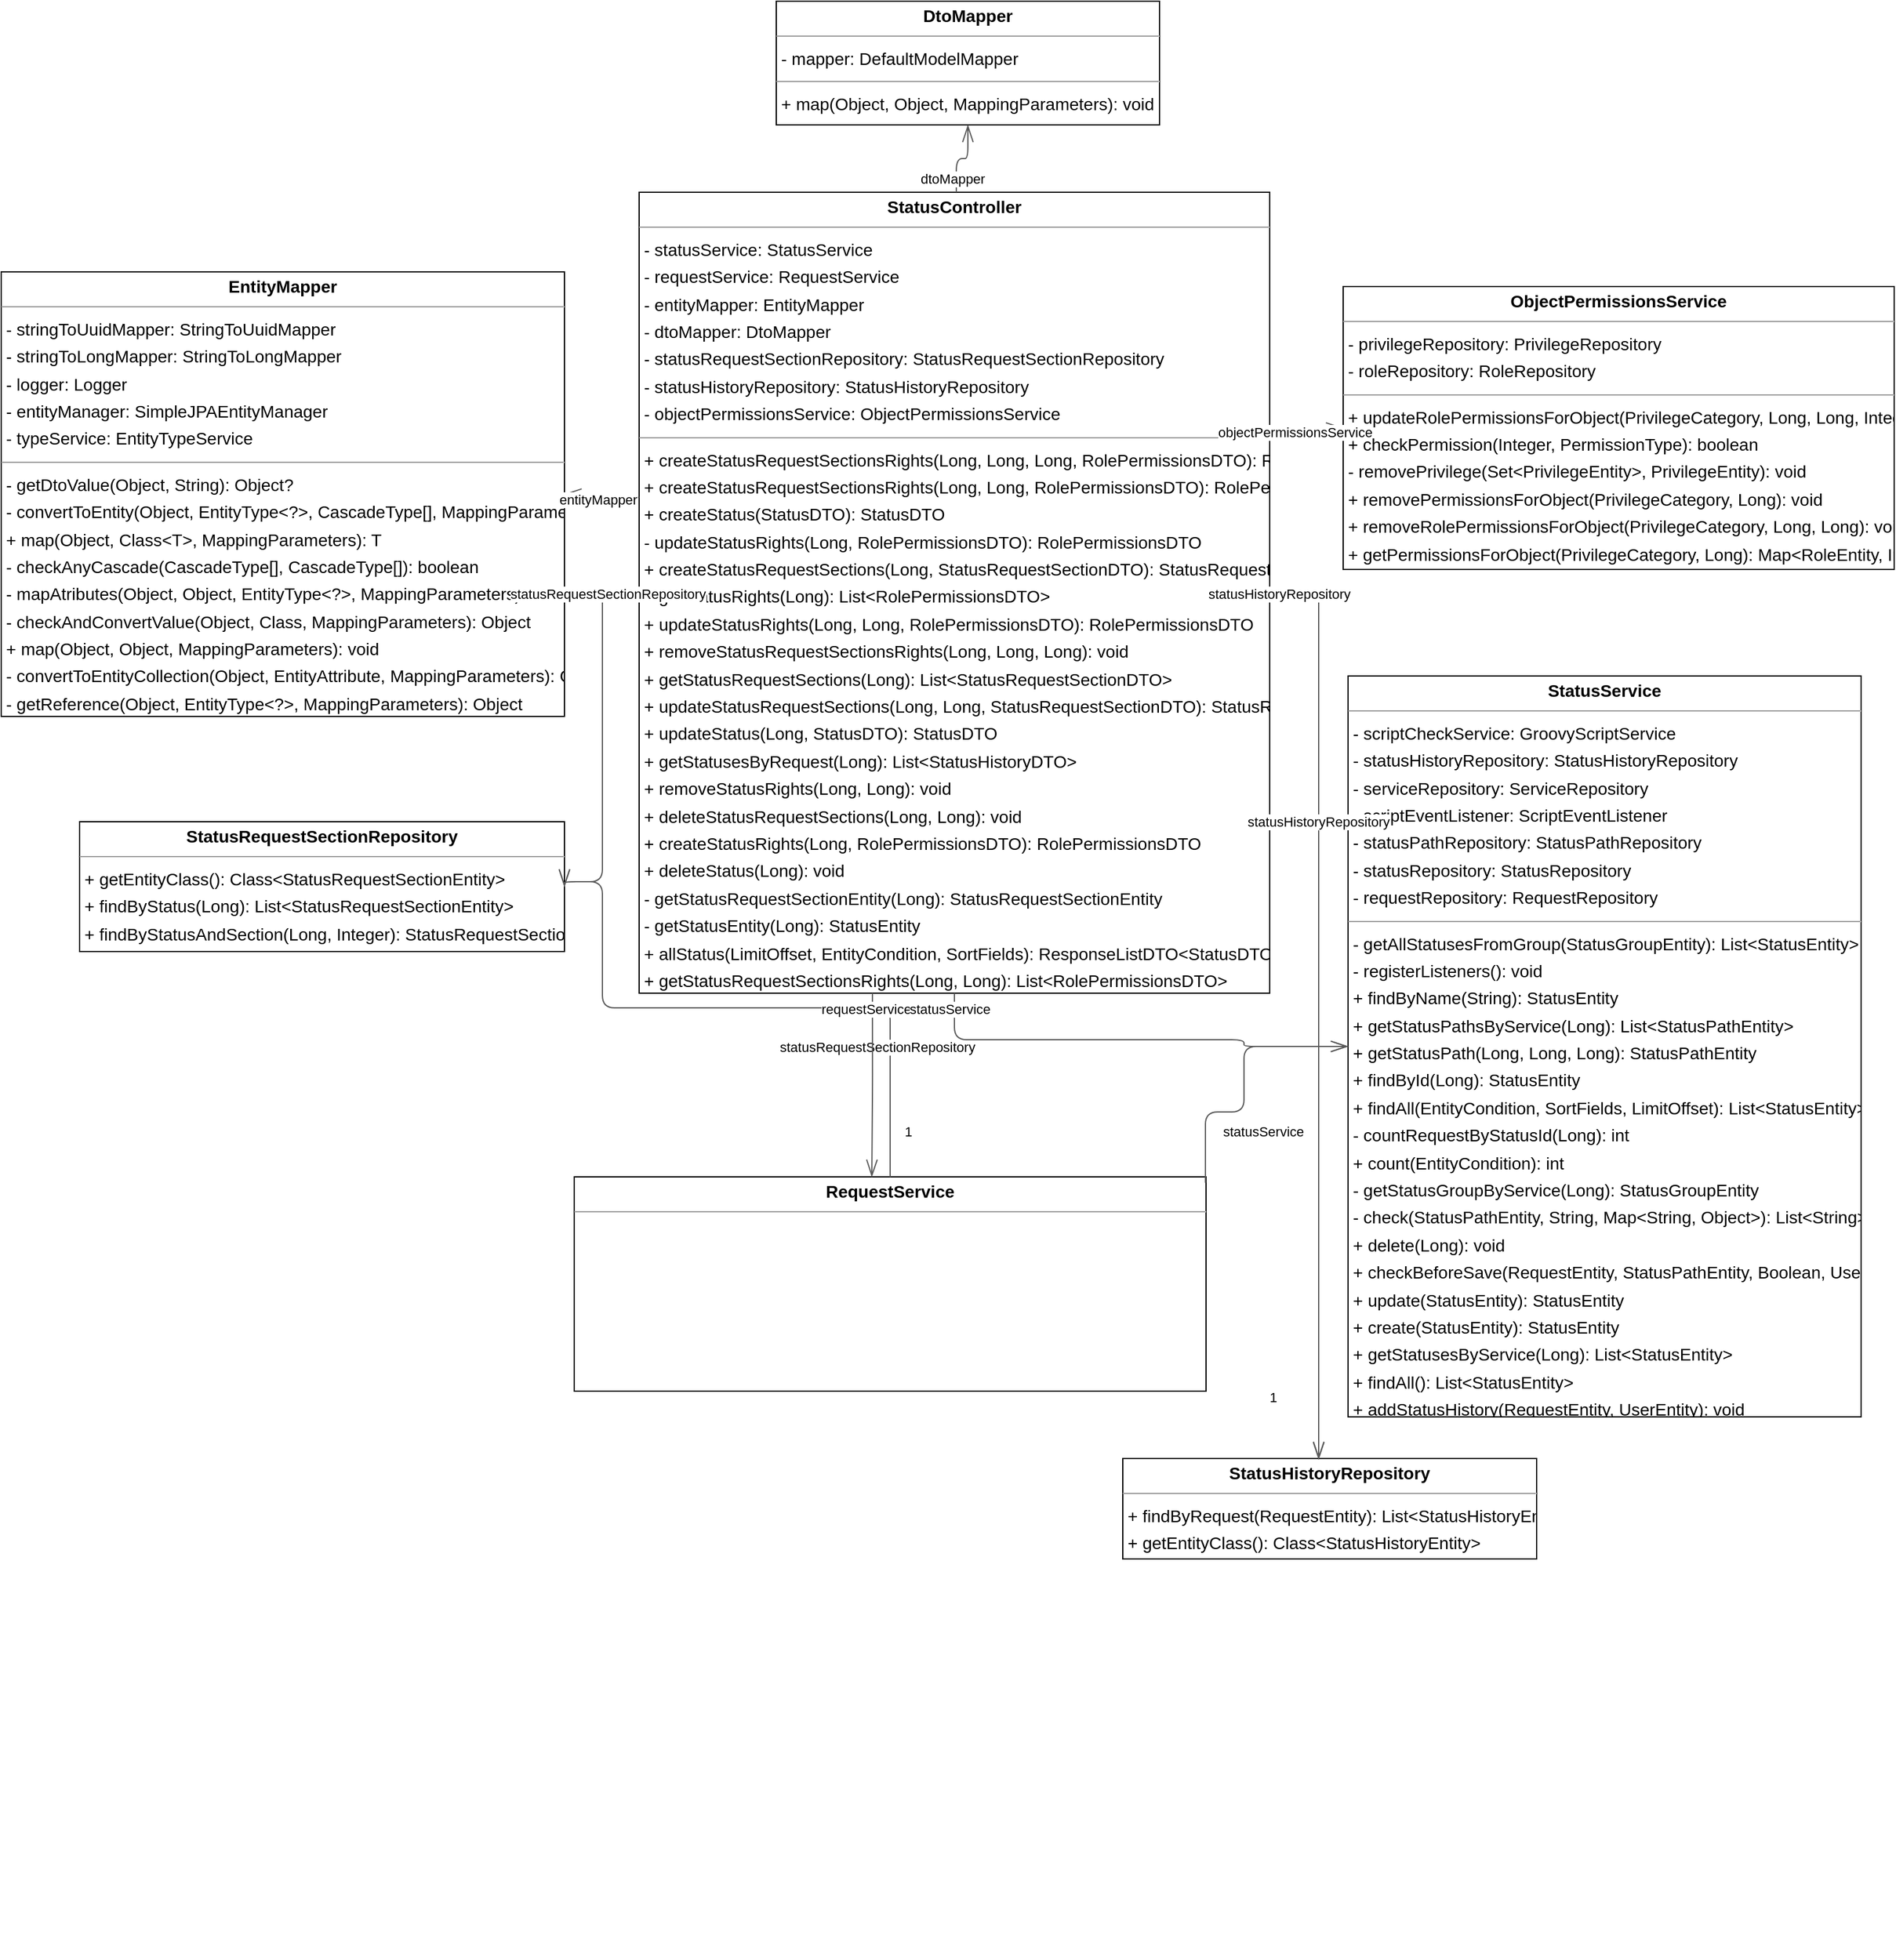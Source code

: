 <mxfile version="24.4.0" type="device">
  <diagram id="zX10UWBV5FOeLFuTbwnU" name="Страница — 1">
    <mxGraphModel dx="3006" dy="1686" grid="1" gridSize="10" guides="1" tooltips="1" connect="1" arrows="1" fold="1" page="0" pageScale="1" pageWidth="827" pageHeight="1169" background="none" math="0" shadow="0">
      <root>
        <mxCell id="0" />
        <mxCell id="1" parent="0" />
        <mxCell id="node3" value="&lt;p style=&quot;margin:0px;margin-top:4px;text-align:center;&quot;&gt;&lt;b&gt;DtoMapper&lt;/b&gt;&lt;/p&gt;&lt;hr size=&quot;1&quot;/&gt;&lt;p style=&quot;margin:0 0 0 4px;line-height:1.6;&quot;&gt;- mapper: DefaultModelMapper&lt;/p&gt;&lt;hr size=&quot;1&quot;/&gt;&lt;p style=&quot;margin:0 0 0 4px;line-height:1.6;&quot;&gt;+ map(Object, Object, MappingParameters): void&lt;/p&gt;" style="verticalAlign=top;align=left;overflow=fill;fontSize=14;fontFamily=Helvetica;html=1;rounded=0;shadow=0;comic=0;labelBackgroundColor=none;strokeWidth=1;" parent="1" vertex="1">
          <mxGeometry x="207" y="-300" width="313" height="101" as="geometry" />
        </mxCell>
        <mxCell id="node1" value="&lt;p style=&quot;margin:0px;margin-top:4px;text-align:center;&quot;&gt;&lt;b&gt;EntityMapper&lt;/b&gt;&lt;/p&gt;&lt;hr size=&quot;1&quot;/&gt;&lt;p style=&quot;margin:0 0 0 4px;line-height:1.6;&quot;&gt;- stringToUuidMapper: StringToUuidMapper&lt;br/&gt;- stringToLongMapper: StringToLongMapper&lt;br/&gt;- logger: Logger&lt;br/&gt;- entityManager: SimpleJPAEntityManager&lt;br/&gt;- typeService: EntityTypeService&lt;/p&gt;&lt;hr size=&quot;1&quot;/&gt;&lt;p style=&quot;margin:0 0 0 4px;line-height:1.6;&quot;&gt;- getDtoValue(Object, String): Object?&lt;br/&gt;- convertToEntity(Object, EntityType&amp;lt;?&amp;gt;, CascadeType[], MappingParameters): Object&lt;br/&gt;+ map(Object, Class&amp;lt;T&amp;gt;, MappingParameters): T&lt;br/&gt;- checkAnyCascade(CascadeType[], CascadeType[]): boolean&lt;br/&gt;- mapAtributes(Object, Object, EntityType&amp;lt;?&amp;gt;, MappingParameters): void&lt;br/&gt;- checkAndConvertValue(Object, Class, MappingParameters): Object&lt;br/&gt;+ map(Object, Object, MappingParameters): void&lt;br/&gt;- convertToEntityCollection(Object, EntityAttribute, MappingParameters): Collection&amp;lt;Object&amp;gt;&lt;br/&gt;- getReference(Object, EntityType&amp;lt;?&amp;gt;, MappingParameters): Object&lt;br/&gt;- getDtoValue(Object, Field): Object&lt;/p&gt;" style="verticalAlign=top;align=left;overflow=fill;fontSize=14;fontFamily=Helvetica;html=1;rounded=0;shadow=0;comic=0;labelBackgroundColor=none;strokeWidth=1;" parent="1" vertex="1">
          <mxGeometry x="-426" y="-79" width="460" height="363" as="geometry" />
        </mxCell>
        <mxCell id="node2" value="&lt;p style=&quot;margin:0px;margin-top:4px;text-align:center;&quot;&gt;&lt;b&gt;ObjectPermissionsService&lt;/b&gt;&lt;/p&gt;&lt;hr size=&quot;1&quot;/&gt;&lt;p style=&quot;margin:0 0 0 4px;line-height:1.6;&quot;&gt;- privilegeRepository: PrivilegeRepository&lt;br/&gt;- roleRepository: RoleRepository&lt;/p&gt;&lt;hr size=&quot;1&quot;/&gt;&lt;p style=&quot;margin:0 0 0 4px;line-height:1.6;&quot;&gt;+ updateRolePermissionsForObject(PrivilegeCategory, Long, Long, Integer): void&lt;br/&gt;+ checkPermission(Integer, PermissionType): boolean&lt;br/&gt;- removePrivilege(Set&amp;lt;PrivilegeEntity&amp;gt;, PrivilegeEntity): void&lt;br/&gt;+ removePermissionsForObject(PrivilegeCategory, Long): void&lt;br/&gt;+ removeRolePermissionsForObject(PrivilegeCategory, Long, Long): void&lt;br/&gt;+ getPermissionsForObject(PrivilegeCategory, Long): Map&amp;lt;RoleEntity, Integer&amp;gt;&lt;br/&gt;- checkPrivilege(Set&amp;lt;PrivilegeEntity&amp;gt;, PrivilegeEntity): boolean&lt;/p&gt;" style="verticalAlign=top;align=left;overflow=fill;fontSize=14;fontFamily=Helvetica;html=1;rounded=0;shadow=0;comic=0;labelBackgroundColor=none;strokeWidth=1;" parent="1" vertex="1">
          <mxGeometry x="670" y="-67" width="450" height="231" as="geometry" />
        </mxCell>
        <mxCell id="node6" value="&lt;p style=&quot;margin:0px;margin-top:4px;text-align:center;&quot;&gt;&lt;b&gt;RequestService&lt;/b&gt;&lt;/p&gt;&lt;hr size=&quot;1&quot;&gt;&lt;p style=&quot;margin:0 0 0 4px;line-height:1.6;&quot;&gt;&lt;/p&gt;&lt;p style=&quot;margin:0 0 0 4px;line-height:1.6;&quot;&gt;&lt;br&gt;&lt;/p&gt;" style="verticalAlign=top;align=left;overflow=fill;fontSize=14;fontFamily=Helvetica;html=1;rounded=0;shadow=0;comic=0;labelBackgroundColor=none;strokeWidth=1;" parent="1" vertex="1">
          <mxGeometry x="42" y="660" width="516" height="175" as="geometry" />
        </mxCell>
        <mxCell id="node4" value="&lt;p style=&quot;margin:0px;margin-top:4px;text-align:center;&quot;&gt;&lt;b&gt;StatusController&lt;/b&gt;&lt;/p&gt;&lt;hr size=&quot;1&quot;/&gt;&lt;p style=&quot;margin:0 0 0 4px;line-height:1.6;&quot;&gt;- statusService: StatusService&lt;br/&gt;- requestService: RequestService&lt;br/&gt;- entityMapper: EntityMapper&lt;br/&gt;- dtoMapper: DtoMapper&lt;br/&gt;- statusRequestSectionRepository: StatusRequestSectionRepository&lt;br/&gt;- statusHistoryRepository: StatusHistoryRepository&lt;br/&gt;- objectPermissionsService: ObjectPermissionsService&lt;/p&gt;&lt;hr size=&quot;1&quot;/&gt;&lt;p style=&quot;margin:0 0 0 4px;line-height:1.6;&quot;&gt;+ createStatusRequestSectionsRights(Long, Long, Long, RolePermissionsDTO): RolePermissionsDTO&lt;br/&gt;+ createStatusRequestSectionsRights(Long, Long, RolePermissionsDTO): RolePermissionsDTO&lt;br/&gt;+ createStatus(StatusDTO): StatusDTO&lt;br/&gt;- updateStatusRights(Long, RolePermissionsDTO): RolePermissionsDTO&lt;br/&gt;+ createStatusRequestSections(Long, StatusRequestSectionDTO): StatusRequestSectionDTO&lt;br/&gt;+ getStatusRights(Long): List&amp;lt;RolePermissionsDTO&amp;gt;&lt;br/&gt;+ updateStatusRights(Long, Long, RolePermissionsDTO): RolePermissionsDTO&lt;br/&gt;+ removeStatusRequestSectionsRights(Long, Long, Long): void&lt;br/&gt;+ getStatusRequestSections(Long): List&amp;lt;StatusRequestSectionDTO&amp;gt;&lt;br/&gt;+ updateStatusRequestSections(Long, Long, StatusRequestSectionDTO): StatusRequestSectionDTO&lt;br/&gt;+ updateStatus(Long, StatusDTO): StatusDTO&lt;br/&gt;+ getStatusesByRequest(Long): List&amp;lt;StatusHistoryDTO&amp;gt;&lt;br/&gt;+ removeStatusRights(Long, Long): void&lt;br/&gt;+ deleteStatusRequestSections(Long, Long): void&lt;br/&gt;+ createStatusRights(Long, RolePermissionsDTO): RolePermissionsDTO&lt;br/&gt;+ deleteStatus(Long): void&lt;br/&gt;- getStatusRequestSectionEntity(Long): StatusRequestSectionEntity&lt;br/&gt;- getStatusEntity(Long): StatusEntity&lt;br/&gt;+ allStatus(LimitOffset, EntityCondition, SortFields): ResponseListDTO&amp;lt;StatusDTO&amp;gt;&lt;br/&gt;+ getStatusRequestSectionsRights(Long, Long): List&amp;lt;RolePermissionsDTO&amp;gt;&lt;br/&gt;- updateStatusRequestSectionsRights(Long, Long, RolePermissionsDTO): RolePermissionsDTO&lt;/p&gt;" style="verticalAlign=top;align=left;overflow=fill;fontSize=14;fontFamily=Helvetica;html=1;rounded=0;shadow=0;comic=0;labelBackgroundColor=none;strokeWidth=1;" parent="1" vertex="1">
          <mxGeometry x="95" y="-144" width="515" height="654" as="geometry" />
        </mxCell>
        <mxCell id="node0" value="&lt;p style=&quot;margin:0px;margin-top:4px;text-align:center;&quot;&gt;&lt;b&gt;StatusHistoryRepository&lt;/b&gt;&lt;/p&gt;&lt;hr size=&quot;1&quot;/&gt;&lt;p style=&quot;margin:0 0 0 4px;line-height:1.6;&quot;&gt;+ findByRequest(RequestEntity): List&amp;lt;StatusHistoryEntity&amp;gt;&lt;br/&gt;+ getEntityClass(): Class&amp;lt;StatusHistoryEntity&amp;gt;&lt;/p&gt;" style="verticalAlign=top;align=left;overflow=fill;fontSize=14;fontFamily=Helvetica;html=1;rounded=0;shadow=0;comic=0;labelBackgroundColor=none;strokeWidth=1;" parent="1" vertex="1">
          <mxGeometry x="490" y="890" width="338" height="82" as="geometry" />
        </mxCell>
        <mxCell id="node5" value="&lt;p style=&quot;margin:0px;margin-top:4px;text-align:center;&quot;&gt;&lt;b&gt;StatusRequestSectionRepository&lt;/b&gt;&lt;/p&gt;&lt;hr size=&quot;1&quot;/&gt;&lt;p style=&quot;margin:0 0 0 4px;line-height:1.6;&quot;&gt;+ getEntityClass(): Class&amp;lt;StatusRequestSectionEntity&amp;gt;&lt;br/&gt;+ findByStatus(Long): List&amp;lt;StatusRequestSectionEntity&amp;gt;&lt;br/&gt;+ findByStatusAndSection(Long, Integer): StatusRequestSectionEntity&lt;/p&gt;" style="verticalAlign=top;align=left;overflow=fill;fontSize=14;fontFamily=Helvetica;html=1;rounded=0;shadow=0;comic=0;labelBackgroundColor=none;strokeWidth=1;" parent="1" vertex="1">
          <mxGeometry x="-362" y="370" width="396" height="106" as="geometry" />
        </mxCell>
        <mxCell id="node7" value="&lt;p style=&quot;margin:0px;margin-top:4px;text-align:center;&quot;&gt;&lt;b&gt;StatusService&lt;/b&gt;&lt;/p&gt;&lt;hr size=&quot;1&quot;/&gt;&lt;p style=&quot;margin:0 0 0 4px;line-height:1.6;&quot;&gt;- scriptCheckService: GroovyScriptService&lt;br/&gt;- statusHistoryRepository: StatusHistoryRepository&lt;br/&gt;- serviceRepository: ServiceRepository&lt;br/&gt;- scriptEventListener: ScriptEventListener&lt;br/&gt;- statusPathRepository: StatusPathRepository&lt;br/&gt;- statusRepository: StatusRepository&lt;br/&gt;- requestRepository: RequestRepository&lt;/p&gt;&lt;hr size=&quot;1&quot;/&gt;&lt;p style=&quot;margin:0 0 0 4px;line-height:1.6;&quot;&gt;- getAllStatusesFromGroup(StatusGroupEntity): List&amp;lt;StatusEntity&amp;gt;&lt;br/&gt;- registerListeners(): void&lt;br/&gt;+ findByName(String): StatusEntity&lt;br/&gt;+ getStatusPathsByService(Long): List&amp;lt;StatusPathEntity&amp;gt;&lt;br/&gt;+ getStatusPath(Long, Long, Long): StatusPathEntity&lt;br/&gt;+ findById(Long): StatusEntity&lt;br/&gt;+ findAll(EntityCondition, SortFields, LimitOffset): List&amp;lt;StatusEntity&amp;gt;&lt;br/&gt;- countRequestByStatusId(Long): int&lt;br/&gt;+ count(EntityCondition): int&lt;br/&gt;- getStatusGroupByService(Long): StatusGroupEntity&lt;br/&gt;- check(StatusPathEntity, String, Map&amp;lt;String, Object&amp;gt;): List&amp;lt;String&amp;gt;&lt;br/&gt;+ delete(Long): void&lt;br/&gt;+ checkBeforeSave(RequestEntity, StatusPathEntity, Boolean, UserEntity): List&amp;lt;String&amp;gt;&lt;br/&gt;+ update(StatusEntity): StatusEntity&lt;br/&gt;+ create(StatusEntity): StatusEntity&lt;br/&gt;+ getStatusesByService(Long): List&amp;lt;StatusEntity&amp;gt;&lt;br/&gt;+ findAll(): List&amp;lt;StatusEntity&amp;gt;&lt;br/&gt;+ addStatusHistory(RequestEntity, UserEntity): void&lt;br/&gt;+ doAfterStatusChange(RequestEntity, StatusPathEntity): void&lt;/p&gt;" style="verticalAlign=top;align=left;overflow=fill;fontSize=14;fontFamily=Helvetica;html=1;rounded=0;shadow=0;comic=0;labelBackgroundColor=none;strokeWidth=1;" parent="1" vertex="1">
          <mxGeometry x="674" y="251" width="419" height="605" as="geometry" />
        </mxCell>
        <mxCell id="edge5" value="" style="html=1;rounded=1;edgeStyle=orthogonalEdgeStyle;dashed=0;startArrow=diamondThinstartSize=12;endArrow=openThin;endSize=12;strokeColor=#595959;exitX=0.500;exitY=0.000;exitDx=0;exitDy=0;entryX=1.000;entryY=0.500;entryDx=0;entryDy=0;" parent="1" source="node6" target="node5" edge="1">
          <mxGeometry width="50" height="50" relative="1" as="geometry">
            <Array as="points">
              <mxPoint x="300" y="522" />
              <mxPoint x="65" y="522" />
              <mxPoint x="65" y="419" />
            </Array>
          </mxGeometry>
        </mxCell>
        <mxCell id="label30" value="1" style="edgeLabel;resizable=0;html=1;align=left;verticalAlign=top;strokeColor=default;" parent="edge5" vertex="1" connectable="0">
          <mxGeometry x="295" y="541" as="geometry" />
        </mxCell>
        <mxCell id="label34" value="1" style="edgeLabel;resizable=0;html=1;align=left;verticalAlign=top;strokeColor=default;" parent="edge5" vertex="1" connectable="0">
          <mxGeometry x="295" y="541" as="geometry" />
        </mxCell>
        <mxCell id="label35" value="statusRequestSectionRepository" style="edgeLabel;resizable=0;html=1;align=left;verticalAlign=top;strokeColor=default;" parent="edge5" vertex="1" connectable="0">
          <mxGeometry x="208" y="541" as="geometry" />
        </mxCell>
        <mxCell id="edge1" value="" style="html=1;rounded=1;edgeStyle=orthogonalEdgeStyle;dashed=0;startArrow=diamondThinstartSize=12;endArrow=openThin;endSize=12;strokeColor=#595959;exitX=0.999;exitY=0.028;exitDx=0;exitDy=0;entryX=0.000;entryY=0.500;entryDx=0;entryDy=0;exitPerimeter=0;" parent="1" source="node6" target="node7" edge="1">
          <mxGeometry width="50" height="50" relative="1" as="geometry">
            <Array as="points">
              <mxPoint x="589" y="607" />
              <mxPoint x="589" y="553" />
            </Array>
          </mxGeometry>
        </mxCell>
        <mxCell id="label6" value="1" style="edgeLabel;resizable=0;html=1;align=left;verticalAlign=top;strokeColor=default;" parent="edge1" vertex="1" connectable="0">
          <mxGeometry x="310" y="610" as="geometry" />
        </mxCell>
        <mxCell id="label10" value="1" style="edgeLabel;resizable=0;html=1;align=left;verticalAlign=top;strokeColor=default;" parent="edge1" vertex="1" connectable="0">
          <mxGeometry x="563" y="1298" as="geometry">
            <mxPoint x="45" y="-471" as="offset" />
          </mxGeometry>
        </mxCell>
        <mxCell id="label11" value="statusService" style="edgeLabel;resizable=0;html=1;align=left;verticalAlign=top;strokeColor=default;" parent="edge1" vertex="1" connectable="0">
          <mxGeometry x="570" y="610" as="geometry" />
        </mxCell>
        <mxCell id="edge3" value="" style="html=1;rounded=1;edgeStyle=orthogonalEdgeStyle;dashed=0;startArrow=diamondThinstartSize=12;endArrow=openThin;endSize=12;strokeColor=#595959;exitX=0.503;exitY=0.000;exitDx=0;exitDy=0;entryX=0.500;entryY=1.000;entryDx=0;entryDy=0;" parent="1" source="node4" target="node3" edge="1">
          <mxGeometry width="50" height="50" relative="1" as="geometry">
            <Array as="points" />
          </mxGeometry>
        </mxCell>
        <mxCell id="label18" value="1" style="edgeLabel;resizable=0;html=1;align=left;verticalAlign=top;strokeColor=default;" parent="edge3" vertex="1" connectable="0">
          <mxGeometry x="348" y="-168" as="geometry" />
        </mxCell>
        <mxCell id="label22" value="1" style="edgeLabel;resizable=0;html=1;align=left;verticalAlign=top;strokeColor=default;" parent="edge3" vertex="1" connectable="0">
          <mxGeometry x="348" y="-168" as="geometry" />
        </mxCell>
        <mxCell id="label23" value="dtoMapper" style="edgeLabel;resizable=0;html=1;align=left;verticalAlign=top;strokeColor=default;" parent="edge3" vertex="1" connectable="0">
          <mxGeometry x="323" y="-168" as="geometry" />
        </mxCell>
        <mxCell id="edge9" value="" style="html=1;rounded=1;edgeStyle=orthogonalEdgeStyle;dashed=0;startArrow=diamondThinstartSize=12;endArrow=openThin;endSize=12;strokeColor=#595959;exitX=0.000;exitY=0.381;exitDx=0;exitDy=0;entryX=1.000;entryY=0.500;entryDx=0;entryDy=0;" parent="1" source="node4" target="node1" edge="1">
          <mxGeometry width="50" height="50" relative="1" as="geometry">
            <Array as="points" />
          </mxGeometry>
        </mxCell>
        <mxCell id="label54" value="1" style="edgeLabel;resizable=0;html=1;align=left;verticalAlign=top;strokeColor=default;" parent="edge9" vertex="1" connectable="0">
          <mxGeometry x="79" y="94" as="geometry" />
        </mxCell>
        <mxCell id="label58" value="1" style="edgeLabel;resizable=0;html=1;align=left;verticalAlign=top;strokeColor=default;" parent="edge9" vertex="1" connectable="0">
          <mxGeometry x="79" y="94" as="geometry" />
        </mxCell>
        <mxCell id="label59" value="entityMapper" style="edgeLabel;resizable=0;html=1;align=left;verticalAlign=top;strokeColor=default;" parent="edge9" vertex="1" connectable="0">
          <mxGeometry x="28" y="94" as="geometry" />
        </mxCell>
        <mxCell id="edge4" value="" style="html=1;rounded=1;edgeStyle=orthogonalEdgeStyle;dashed=0;startArrow=diamondThinstartSize=12;endArrow=openThin;endSize=12;strokeColor=#595959;exitX=1.000;exitY=0.297;exitDx=0;exitDy=0;entryX=0.000;entryY=0.500;entryDx=0;entryDy=0;" parent="1" source="node4" target="node2" edge="1">
          <mxGeometry width="50" height="50" relative="1" as="geometry">
            <Array as="points" />
          </mxGeometry>
        </mxCell>
        <mxCell id="label24" value="1" style="edgeLabel;resizable=0;html=1;align=left;verticalAlign=top;strokeColor=default;" parent="edge4" vertex="1" connectable="0">
          <mxGeometry x="615" y="39" as="geometry" />
        </mxCell>
        <mxCell id="label28" value="1" style="edgeLabel;resizable=0;html=1;align=left;verticalAlign=top;strokeColor=default;" parent="edge4" vertex="1" connectable="0">
          <mxGeometry x="615" y="39" as="geometry" />
        </mxCell>
        <mxCell id="label29" value="objectPermissionsService" style="edgeLabel;resizable=0;html=1;align=left;verticalAlign=top;strokeColor=default;" parent="edge4" vertex="1" connectable="0">
          <mxGeometry x="566" y="39" as="geometry" />
        </mxCell>
        <mxCell id="edge8" value="" style="html=1;rounded=1;edgeStyle=orthogonalEdgeStyle;dashed=0;startArrow=diamondThinstartSize=12;endArrow=openThin;endSize=12;strokeColor=#595959;exitX=0.370;exitY=1.000;exitDx=0;exitDy=0;entryX=0.471;entryY=0.000;entryDx=0;entryDy=0;" parent="1" source="node4" target="node6" edge="1">
          <mxGeometry width="50" height="50" relative="1" as="geometry">
            <Array as="points" />
          </mxGeometry>
        </mxCell>
        <mxCell id="label48" value="1" style="edgeLabel;resizable=0;html=1;align=left;verticalAlign=top;strokeColor=default;" parent="edge8" vertex="1" connectable="0">
          <mxGeometry x="280" y="510" as="geometry" />
        </mxCell>
        <mxCell id="label52" value="1" style="edgeLabel;resizable=0;html=1;align=left;verticalAlign=top;strokeColor=default;" parent="edge8" vertex="1" connectable="0">
          <mxGeometry x="280" y="510" as="geometry" />
        </mxCell>
        <mxCell id="label53" value="requestService" style="edgeLabel;resizable=0;html=1;align=left;verticalAlign=top;strokeColor=default;" parent="edge8" vertex="1" connectable="0">
          <mxGeometry x="242" y="510" as="geometry" />
        </mxCell>
        <mxCell id="edge2" value="" style="html=1;rounded=1;edgeStyle=orthogonalEdgeStyle;dashed=0;startArrow=diamondThinstartSize=12;endArrow=openThin;endSize=12;strokeColor=#595959;exitX=1.000;exitY=0.500;exitDx=0;exitDy=0;entryX=0.472;entryY=0.005;entryDx=0;entryDy=0;entryPerimeter=0;" parent="1" source="node4" target="node0" edge="1">
          <mxGeometry width="50" height="50" relative="1" as="geometry">
            <Array as="points">
              <mxPoint x="610" y="180" />
              <mxPoint x="650" y="180" />
              <mxPoint x="650" y="890" />
            </Array>
          </mxGeometry>
        </mxCell>
        <mxCell id="label12" value="1" style="edgeLabel;resizable=0;html=1;align=left;verticalAlign=top;strokeColor=default;" parent="edge2" vertex="1" connectable="0">
          <mxGeometry x="615" y="171" as="geometry" />
        </mxCell>
        <mxCell id="label16" value="1" style="edgeLabel;resizable=0;html=1;align=left;verticalAlign=top;strokeColor=default;" parent="edge2" vertex="1" connectable="0">
          <mxGeometry x="615" y="171" as="geometry" />
        </mxCell>
        <mxCell id="label17" value="statusHistoryRepository" style="edgeLabel;resizable=0;html=1;align=left;verticalAlign=top;strokeColor=default;" parent="edge2" vertex="1" connectable="0">
          <mxGeometry x="558" y="171" as="geometry" />
        </mxCell>
        <mxCell id="edge6" value="" style="html=1;rounded=1;edgeStyle=orthogonalEdgeStyle;dashed=0;startArrow=diamondThinstartSize=12;endArrow=openThin;endSize=12;strokeColor=#595959;exitX=0.000;exitY=0.500;exitDx=0;exitDy=0;entryX=1.000;entryY=0.500;entryDx=0;entryDy=0;" parent="1" source="node4" target="node5" edge="1">
          <mxGeometry width="50" height="50" relative="1" as="geometry">
            <Array as="points">
              <mxPoint x="65" y="180" />
              <mxPoint x="65" y="419" />
            </Array>
          </mxGeometry>
        </mxCell>
        <mxCell id="label36" value="1" style="edgeLabel;resizable=0;html=1;align=left;verticalAlign=top;strokeColor=default;" parent="edge6" vertex="1" connectable="0">
          <mxGeometry x="79" y="171" as="geometry" />
        </mxCell>
        <mxCell id="label40" value="1" style="edgeLabel;resizable=0;html=1;align=left;verticalAlign=top;strokeColor=default;" parent="edge6" vertex="1" connectable="0">
          <mxGeometry x="79" y="171" as="geometry" />
        </mxCell>
        <mxCell id="label41" value="statusRequestSectionRepository" style="edgeLabel;resizable=0;html=1;align=left;verticalAlign=top;strokeColor=default;" parent="edge6" vertex="1" connectable="0">
          <mxGeometry x="-12" y="171" as="geometry" />
        </mxCell>
        <mxCell id="edge7" value="" style="html=1;rounded=1;edgeStyle=orthogonalEdgeStyle;dashed=0;startArrow=diamondThinstartSize=12;endArrow=openThin;endSize=12;strokeColor=#595959;exitX=0.500;exitY=1.000;exitDx=0;exitDy=0;entryX=0.000;entryY=0.500;entryDx=0;entryDy=0;" parent="1" source="node4" target="node7" edge="1">
          <mxGeometry width="50" height="50" relative="1" as="geometry">
            <Array as="points">
              <mxPoint x="353" y="548" />
              <mxPoint x="589" y="548" />
              <mxPoint x="589" y="553" />
            </Array>
          </mxGeometry>
        </mxCell>
        <mxCell id="label42" value="1" style="edgeLabel;resizable=0;html=1;align=left;verticalAlign=top;strokeColor=default;" parent="edge7" vertex="1" connectable="0">
          <mxGeometry x="347" y="510" as="geometry" />
        </mxCell>
        <mxCell id="label46" value="1" style="edgeLabel;resizable=0;html=1;align=left;verticalAlign=top;strokeColor=default;" parent="edge7" vertex="1" connectable="0">
          <mxGeometry x="347" y="510" as="geometry" />
        </mxCell>
        <mxCell id="label47" value="statusService" style="edgeLabel;resizable=0;html=1;align=left;verticalAlign=top;strokeColor=default;" parent="edge7" vertex="1" connectable="0">
          <mxGeometry x="314" y="510" as="geometry" />
        </mxCell>
        <mxCell id="edge0" value="" style="html=1;rounded=1;edgeStyle=orthogonalEdgeStyle;dashed=0;startArrow=diamondThinstartSize=12;endArrow=openThin;endSize=12;strokeColor=#595959;exitX=0.000;exitY=0.191;exitDx=0;exitDy=0;entryX=0.472;entryY=0.01;entryDx=0;entryDy=0;entryPerimeter=0;" parent="1" source="node7" target="node0" edge="1">
          <mxGeometry width="50" height="50" relative="1" as="geometry">
            <Array as="points">
              <mxPoint x="650" y="367" />
              <mxPoint x="650" y="891" />
            </Array>
          </mxGeometry>
        </mxCell>
        <mxCell id="label0" value="1" style="edgeLabel;resizable=0;html=1;align=left;verticalAlign=top;strokeColor=default;" parent="edge0" vertex="1" connectable="0">
          <mxGeometry x="658" y="357" as="geometry" />
        </mxCell>
        <mxCell id="label4" value="1" style="edgeLabel;resizable=0;html=1;align=left;verticalAlign=top;strokeColor=default;" parent="edge0" vertex="1" connectable="0">
          <mxGeometry x="658" y="357" as="geometry" />
        </mxCell>
        <mxCell id="label5" value="statusHistoryRepository" style="edgeLabel;resizable=0;html=1;align=left;verticalAlign=top;strokeColor=default;" parent="edge0" vertex="1" connectable="0">
          <mxGeometry x="590" y="357" as="geometry" />
        </mxCell>
      </root>
    </mxGraphModel>
  </diagram>
</mxfile>
